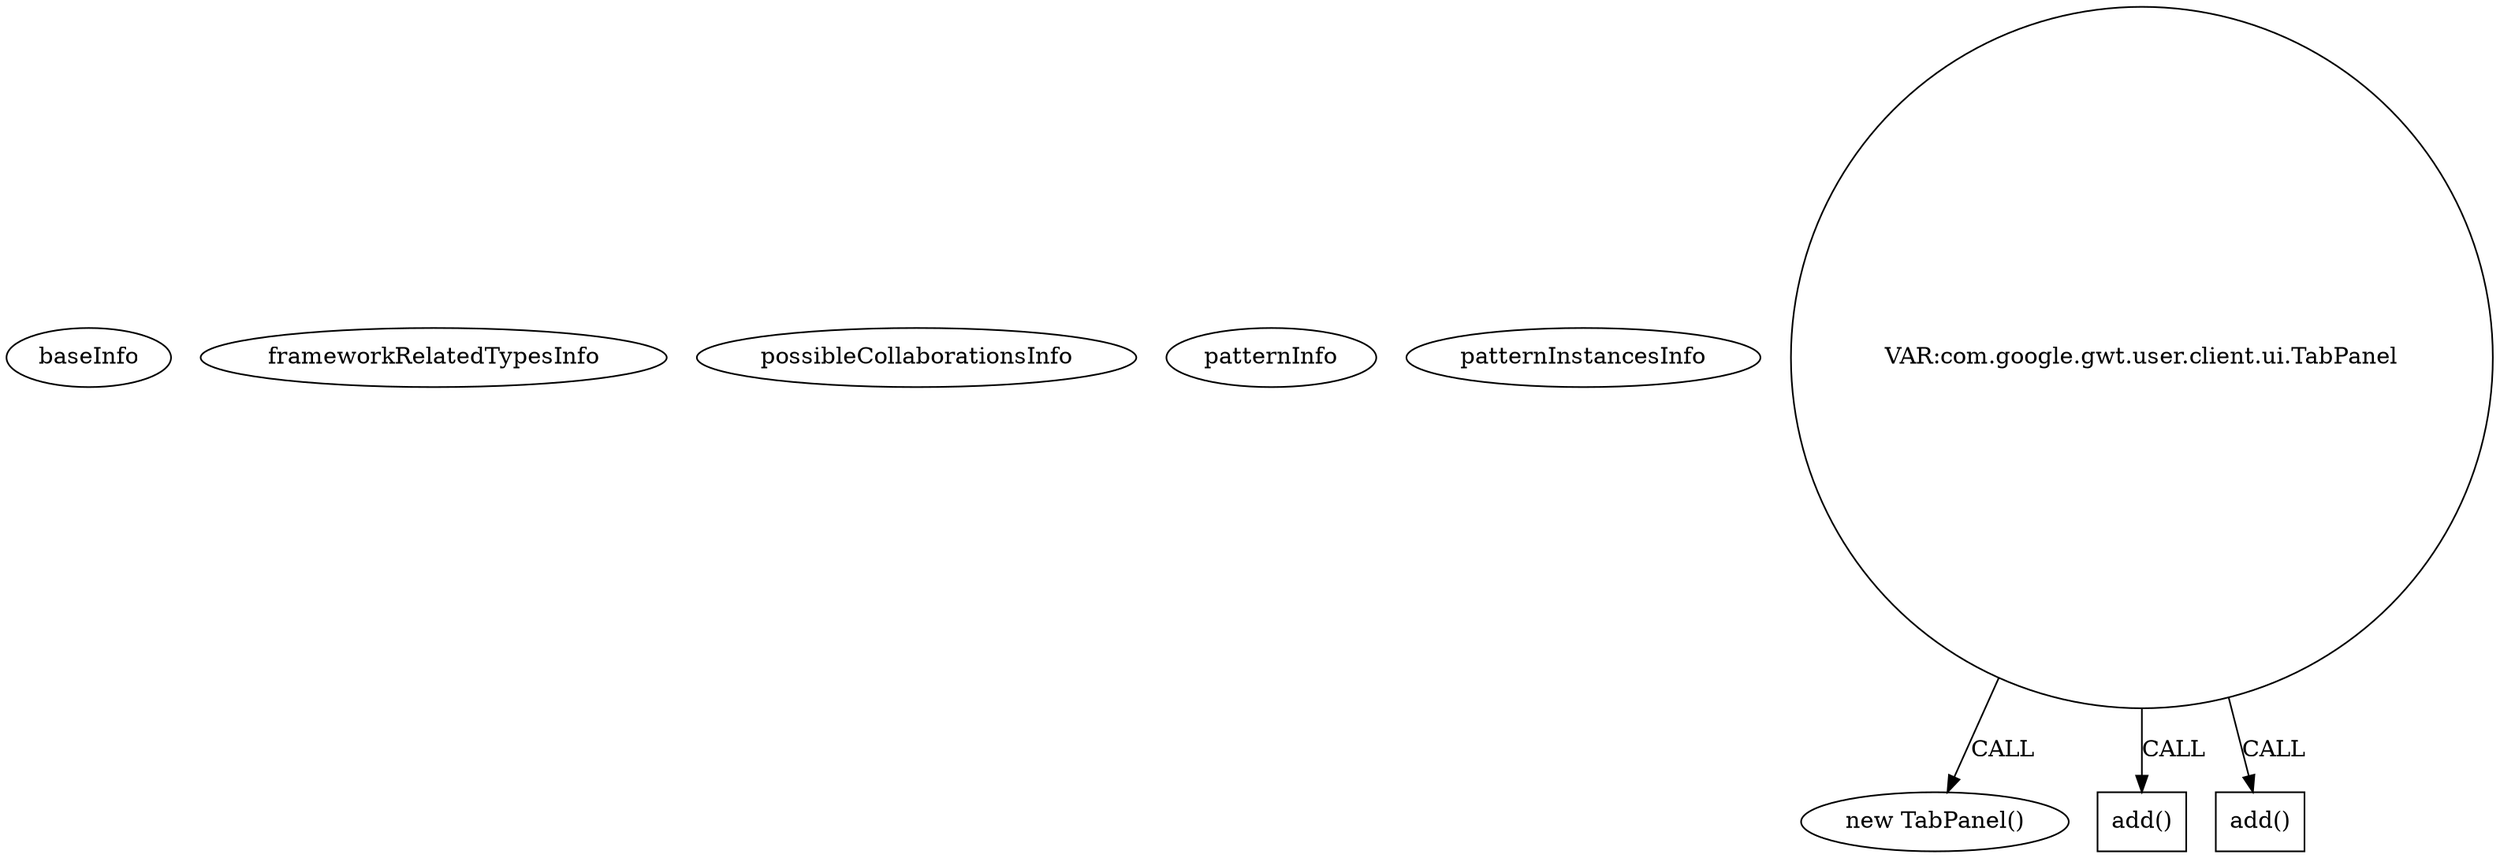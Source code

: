digraph {
baseInfo[graphId=1802,category="pattern",isAnonymous=false,possibleRelation=false]
frameworkRelatedTypesInfo[]
possibleCollaborationsInfo[]
patternInfo[frequency=2.0,patternRootClient=null]
patternInstancesInfo[0="akjava-GWT-Hangouts~/akjava-GWT-Hangouts/GWT-Hangouts-master/apps/hangout-test/src/com/akjava/gwt/hangout/test2/client/Test2.java~Test2~529",1="MainMain-ChatCafeine~/MainMain-ChatCafeine/ChatCafeine-master/ChatCafeine/src/sources/client/vue/ApplicationPanel.java~ApplicationPanel~197"]
11[label="new TabPanel()",vertexType="CONSTRUCTOR_CALL",isFrameworkType=false]
12[label="VAR:com.google.gwt.user.client.ui.TabPanel",vertexType="VARIABLE_EXPRESION",isFrameworkType=false,shape=circle]
31[label="add()",vertexType="INSIDE_CALL",isFrameworkType=false,shape=box]
23[label="add()",vertexType="INSIDE_CALL",isFrameworkType=false,shape=box]
12->23[label="CALL"]
12->31[label="CALL"]
12->11[label="CALL"]
}
